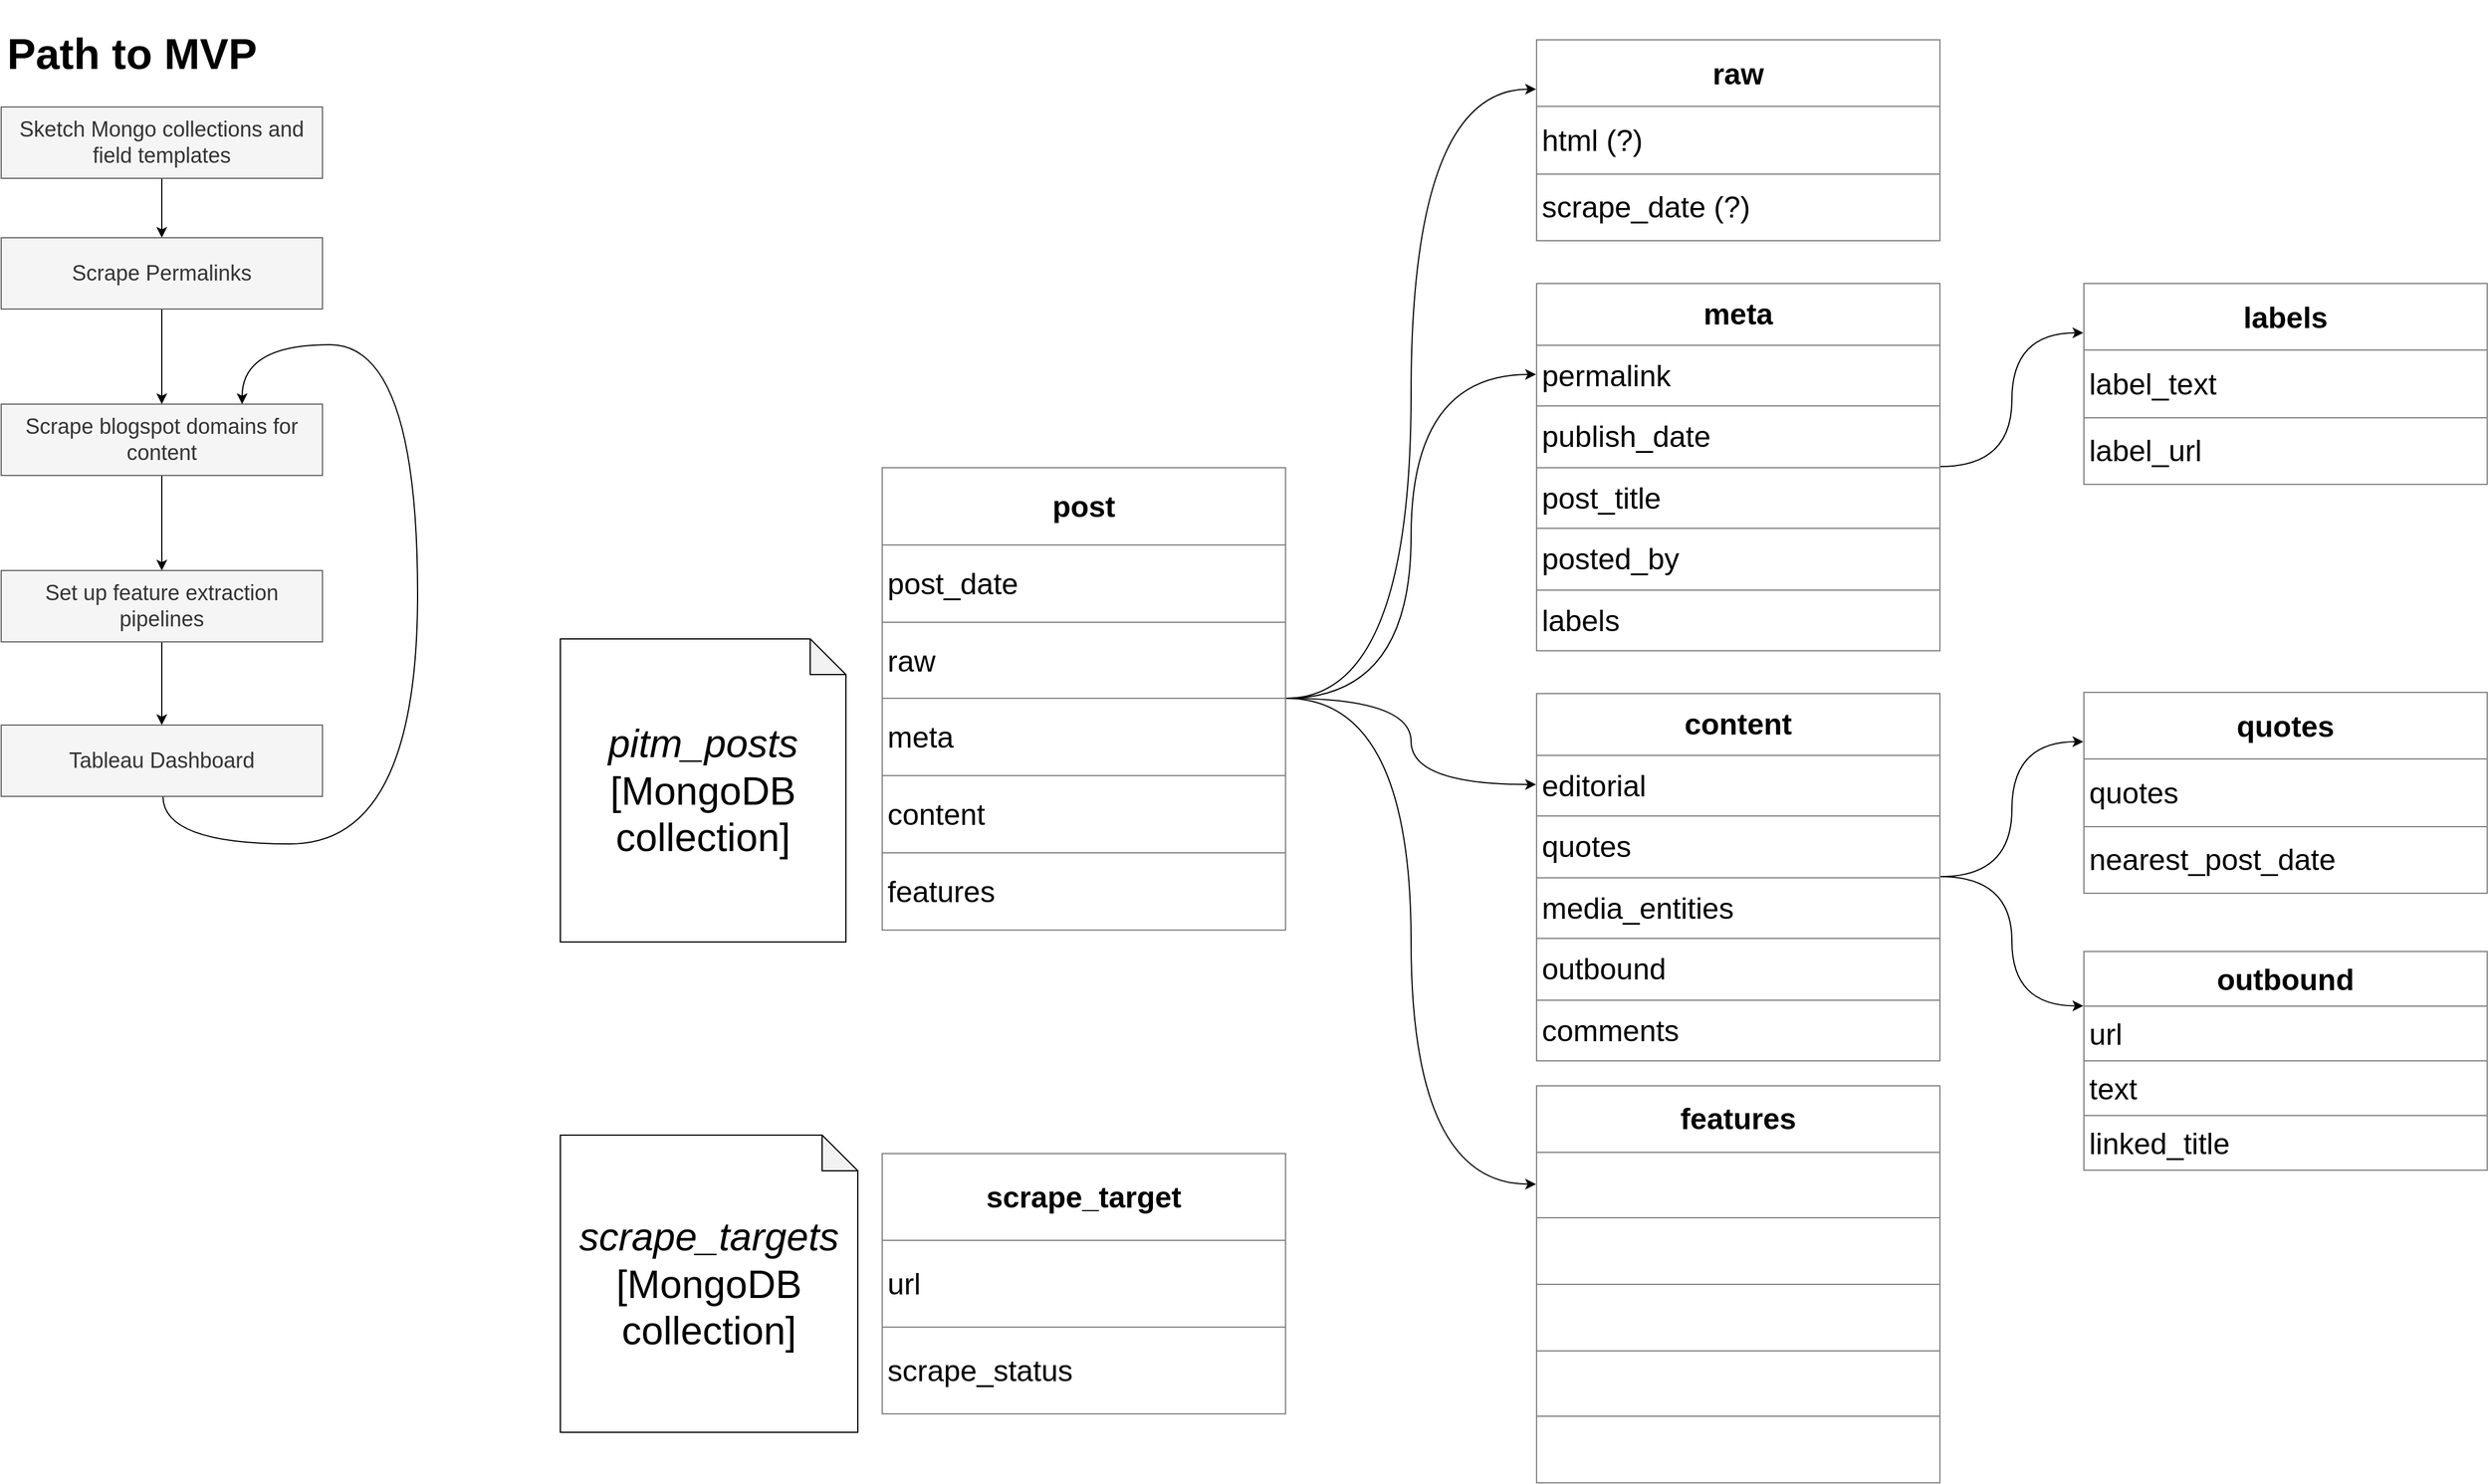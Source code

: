 <mxfile version="12.1.9" type="google" pages="1"><diagram id="_ziR-o5ngeokwJ1KxqDi" name="Page-1"><mxGraphModel dx="2990" dy="2368" grid="1" gridSize="10" guides="1" tooltips="1" connect="1" arrows="1" fold="1" page="1" pageScale="1" pageWidth="1100" pageHeight="850" math="0" shadow="0"><root><mxCell id="0"/><mxCell id="1" parent="0"/><mxCell id="036-bfvoPh7x_WeOXBit-34" style="edgeStyle=orthogonalEdgeStyle;curved=1;rounded=0;orthogonalLoop=1;jettySize=auto;html=1;entryX=0.5;entryY=0;entryDx=0;entryDy=0;fontSize=18;" edge="1" parent="1" source="036-bfvoPh7x_WeOXBit-3" target="036-bfvoPh7x_WeOXBit-32"><mxGeometry relative="1" as="geometry"/></mxCell><mxCell id="036-bfvoPh7x_WeOXBit-3" value="Sketch Mongo collections and field templates" style="rounded=0;whiteSpace=wrap;html=1;fillColor=#f5f5f5;strokeColor=#666666;fontColor=#333333;fontSize=18;" vertex="1" parent="1"><mxGeometry x="78" y="-731" width="270" height="60" as="geometry"/></mxCell><mxCell id="036-bfvoPh7x_WeOXBit-16" style="edgeStyle=orthogonalEdgeStyle;rounded=0;orthogonalLoop=1;jettySize=auto;html=1;entryX=0;entryY=0.25;entryDx=0;entryDy=0;fontSize=33;curved=1;" edge="1" parent="1" source="036-bfvoPh7x_WeOXBit-9" target="036-bfvoPh7x_WeOXBit-14"><mxGeometry relative="1" as="geometry"/></mxCell><mxCell id="036-bfvoPh7x_WeOXBit-17" style="edgeStyle=orthogonalEdgeStyle;rounded=0;orthogonalLoop=1;jettySize=auto;html=1;entryX=0;entryY=0.25;entryDx=0;entryDy=0;fontSize=33;curved=1;" edge="1" parent="1" source="036-bfvoPh7x_WeOXBit-9" target="036-bfvoPh7x_WeOXBit-13"><mxGeometry relative="1" as="geometry"/></mxCell><mxCell id="036-bfvoPh7x_WeOXBit-18" style="edgeStyle=orthogonalEdgeStyle;rounded=0;orthogonalLoop=1;jettySize=auto;html=1;entryX=0;entryY=0.25;entryDx=0;entryDy=0;fontSize=33;curved=1;" edge="1" parent="1" source="036-bfvoPh7x_WeOXBit-9" target="036-bfvoPh7x_WeOXBit-15"><mxGeometry relative="1" as="geometry"/></mxCell><mxCell id="036-bfvoPh7x_WeOXBit-46" style="edgeStyle=orthogonalEdgeStyle;curved=1;rounded=0;orthogonalLoop=1;jettySize=auto;html=1;entryX=0;entryY=0.25;entryDx=0;entryDy=0;fontSize=18;" edge="1" parent="1" source="036-bfvoPh7x_WeOXBit-9" target="036-bfvoPh7x_WeOXBit-45"><mxGeometry relative="1" as="geometry"/></mxCell><mxCell id="036-bfvoPh7x_WeOXBit-9" value="&lt;table border=&quot;1&quot; width=&quot;100%&quot; cellpadding=&quot;4&quot; style=&quot;width: 100% ; height: 100% ; border-collapse: collapse ; font-size: 25px&quot;&gt;&lt;tbody style=&quot;font-size: 25px&quot;&gt;&lt;tr style=&quot;font-size: 25px&quot;&gt;&lt;th align=&quot;center&quot; style=&quot;font-size: 25px&quot;&gt;post&lt;/th&gt;&lt;/tr&gt;&lt;tr&gt;&lt;td&gt;post_date&lt;/td&gt;&lt;/tr&gt;&lt;tr&gt;&lt;td&gt;raw&lt;/td&gt;&lt;/tr&gt;&lt;tr&gt;&lt;td&gt;meta&lt;/td&gt;&lt;/tr&gt;&lt;tr&gt;&lt;td&gt;content&lt;/td&gt;&lt;/tr&gt;&lt;tr&gt;&lt;td&gt;features&lt;/td&gt;&lt;/tr&gt;&lt;/tbody&gt;&lt;/table&gt;" style="text;html=1;strokeColor=none;fillColor=none;overflow=fill;fontSize=25;" vertex="1" parent="1"><mxGeometry x="818" y="-428.5" width="340" height="390" as="geometry"/></mxCell><mxCell id="036-bfvoPh7x_WeOXBit-11" value="&lt;i&gt;pitm_posts&lt;br&gt;&lt;/i&gt;[MongoDB&lt;br&gt;collection]" style="shape=note;whiteSpace=wrap;html=1;backgroundOutline=1;darkOpacity=0.05;fontSize=33;" vertex="1" parent="1"><mxGeometry x="548" y="-283.5" width="240" height="255" as="geometry"/></mxCell><mxCell id="036-bfvoPh7x_WeOXBit-47" style="edgeStyle=orthogonalEdgeStyle;curved=1;rounded=0;orthogonalLoop=1;jettySize=auto;html=1;entryX=0;entryY=0.25;entryDx=0;entryDy=0;fontSize=18;" edge="1" parent="1" source="036-bfvoPh7x_WeOXBit-13" target="036-bfvoPh7x_WeOXBit-44"><mxGeometry relative="1" as="geometry"/></mxCell><mxCell id="036-bfvoPh7x_WeOXBit-49" style="edgeStyle=orthogonalEdgeStyle;curved=1;rounded=0;orthogonalLoop=1;jettySize=auto;html=1;entryX=0;entryY=0.25;entryDx=0;entryDy=0;fontSize=18;" edge="1" parent="1" source="036-bfvoPh7x_WeOXBit-13" target="036-bfvoPh7x_WeOXBit-48"><mxGeometry relative="1" as="geometry"/></mxCell><mxCell id="036-bfvoPh7x_WeOXBit-13" value="&lt;table border=&quot;1&quot; width=&quot;100%&quot; cellpadding=&quot;4&quot; style=&quot;width: 100% ; height: 100% ; border-collapse: collapse ; font-size: 25px&quot;&gt;&lt;tbody style=&quot;font-size: 25px&quot;&gt;&lt;tr style=&quot;font-size: 25px&quot;&gt;&lt;th align=&quot;center&quot; style=&quot;font-size: 25px&quot;&gt;content&lt;/th&gt;&lt;/tr&gt;&lt;tr&gt;&lt;td&gt;editorial&lt;/td&gt;&lt;/tr&gt;&lt;tr&gt;&lt;td&gt;quotes&lt;/td&gt;&lt;/tr&gt;&lt;tr&gt;&lt;td&gt;media_entities&lt;br&gt;&lt;/td&gt;&lt;/tr&gt;&lt;tr&gt;&lt;td&gt;outbound&lt;/td&gt;&lt;/tr&gt;&lt;tr&gt;&lt;td&gt;comments&lt;/td&gt;&lt;/tr&gt;&lt;/tbody&gt;&lt;/table&gt;" style="text;html=1;strokeColor=none;fillColor=none;overflow=fill;fontSize=25;" vertex="1" parent="1"><mxGeometry x="1368" y="-238.5" width="340" height="310" as="geometry"/></mxCell><mxCell id="036-bfvoPh7x_WeOXBit-41" style="edgeStyle=orthogonalEdgeStyle;curved=1;rounded=0;orthogonalLoop=1;jettySize=auto;html=1;entryX=0;entryY=0.25;entryDx=0;entryDy=0;fontSize=18;" edge="1" parent="1" source="036-bfvoPh7x_WeOXBit-14" target="036-bfvoPh7x_WeOXBit-40"><mxGeometry relative="1" as="geometry"/></mxCell><mxCell id="036-bfvoPh7x_WeOXBit-14" value="&lt;table border=&quot;1&quot; width=&quot;100%&quot; cellpadding=&quot;4&quot; style=&quot;width: 100% ; height: 100% ; border-collapse: collapse ; font-size: 25px&quot;&gt;&lt;tbody style=&quot;font-size: 25px&quot;&gt;&lt;tr style=&quot;font-size: 25px&quot;&gt;&lt;th align=&quot;center&quot; style=&quot;font-size: 25px&quot;&gt;meta&lt;/th&gt;&lt;/tr&gt;&lt;tr&gt;&lt;td&gt;permalink&lt;/td&gt;&lt;/tr&gt;&lt;tr&gt;&lt;td&gt;publish_date&lt;/td&gt;&lt;/tr&gt;&lt;tr&gt;&lt;td&gt;post_title&lt;/td&gt;&lt;/tr&gt;&lt;tr&gt;&lt;td&gt;posted_by&lt;/td&gt;&lt;/tr&gt;&lt;tr&gt;&lt;td&gt;labels&lt;/td&gt;&lt;/tr&gt;&lt;/tbody&gt;&lt;/table&gt;" style="text;html=1;strokeColor=none;fillColor=none;overflow=fill;fontSize=25;" vertex="1" parent="1"><mxGeometry x="1368" y="-583.5" width="340" height="310" as="geometry"/></mxCell><mxCell id="036-bfvoPh7x_WeOXBit-15" value="&lt;table border=&quot;1&quot; width=&quot;100%&quot; cellpadding=&quot;4&quot; style=&quot;width: 100% ; height: 100% ; border-collapse: collapse ; font-size: 25px&quot;&gt;&lt;tbody style=&quot;font-size: 25px&quot;&gt;&lt;tr style=&quot;font-size: 25px&quot;&gt;&lt;th align=&quot;center&quot; style=&quot;font-size: 25px&quot;&gt;features&lt;/th&gt;&lt;/tr&gt;&lt;tr&gt;&lt;td&gt;&lt;br&gt;&lt;/td&gt;&lt;/tr&gt;&lt;tr&gt;&lt;td&gt;&lt;br&gt;&lt;/td&gt;&lt;/tr&gt;&lt;tr&gt;&lt;td&gt;&lt;br&gt;&lt;/td&gt;&lt;/tr&gt;&lt;tr&gt;&lt;td&gt;&lt;br&gt;&lt;/td&gt;&lt;/tr&gt;&lt;tr&gt;&lt;td&gt;&lt;br&gt;&lt;/td&gt;&lt;/tr&gt;&lt;/tbody&gt;&lt;/table&gt;" style="text;html=1;strokeColor=none;fillColor=none;overflow=fill;fontSize=25;" vertex="1" parent="1"><mxGeometry x="1368" y="91.5" width="340" height="335" as="geometry"/></mxCell><mxCell id="036-bfvoPh7x_WeOXBit-23" style="edgeStyle=orthogonalEdgeStyle;rounded=0;orthogonalLoop=1;jettySize=auto;html=1;fontSize=18;" edge="1" parent="1" source="036-bfvoPh7x_WeOXBit-19" target="036-bfvoPh7x_WeOXBit-21"><mxGeometry relative="1" as="geometry"/></mxCell><mxCell id="036-bfvoPh7x_WeOXBit-19" value="Scrape blogspot domains for content" style="rounded=0;whiteSpace=wrap;html=1;fillColor=#f5f5f5;strokeColor=#666666;fontColor=#333333;fontSize=18;" vertex="1" parent="1"><mxGeometry x="78" y="-481" width="270" height="60" as="geometry"/></mxCell><mxCell id="036-bfvoPh7x_WeOXBit-25" style="edgeStyle=orthogonalEdgeStyle;rounded=0;orthogonalLoop=1;jettySize=auto;html=1;fontSize=18;" edge="1" parent="1" source="036-bfvoPh7x_WeOXBit-21" target="036-bfvoPh7x_WeOXBit-24"><mxGeometry relative="1" as="geometry"/></mxCell><mxCell id="036-bfvoPh7x_WeOXBit-21" value="Set up feature extraction pipelines" style="rounded=0;whiteSpace=wrap;html=1;fillColor=#f5f5f5;strokeColor=#666666;fontColor=#333333;fontSize=18;" vertex="1" parent="1"><mxGeometry x="78" y="-341" width="270" height="60" as="geometry"/></mxCell><mxCell id="036-bfvoPh7x_WeOXBit-30" style="edgeStyle=orthogonalEdgeStyle;curved=1;rounded=0;orthogonalLoop=1;jettySize=auto;html=1;entryX=0.75;entryY=0;entryDx=0;entryDy=0;fontSize=18;" edge="1" parent="1" source="036-bfvoPh7x_WeOXBit-24" target="036-bfvoPh7x_WeOXBit-19"><mxGeometry relative="1" as="geometry"><Array as="points"><mxPoint x="214" y="-111"/><mxPoint x="428" y="-111"/><mxPoint x="428" y="-531"/><mxPoint x="280" y="-531"/></Array></mxGeometry></mxCell><mxCell id="036-bfvoPh7x_WeOXBit-24" value="Tableau Dashboard" style="rounded=0;whiteSpace=wrap;html=1;fillColor=#f5f5f5;strokeColor=#666666;fontColor=#333333;fontSize=18;" vertex="1" parent="1"><mxGeometry x="78" y="-211" width="270" height="60" as="geometry"/></mxCell><mxCell id="036-bfvoPh7x_WeOXBit-31" value="&lt;h1&gt;Path to MVP&lt;/h1&gt;" style="text;html=1;strokeColor=none;fillColor=none;spacing=5;spacingTop=-20;whiteSpace=wrap;overflow=hidden;rounded=0;fontSize=18;" vertex="1" parent="1"><mxGeometry x="78" y="-811" width="300" height="70" as="geometry"/></mxCell><mxCell id="036-bfvoPh7x_WeOXBit-35" style="edgeStyle=orthogonalEdgeStyle;curved=1;rounded=0;orthogonalLoop=1;jettySize=auto;html=1;entryX=0.5;entryY=0;entryDx=0;entryDy=0;fontSize=18;" edge="1" parent="1" source="036-bfvoPh7x_WeOXBit-32" target="036-bfvoPh7x_WeOXBit-19"><mxGeometry relative="1" as="geometry"/></mxCell><mxCell id="036-bfvoPh7x_WeOXBit-32" value="Scrape Permalinks" style="rounded=0;whiteSpace=wrap;html=1;fillColor=#f5f5f5;strokeColor=#666666;fontColor=#333333;fontSize=18;" vertex="1" parent="1"><mxGeometry x="78" y="-621" width="270" height="60" as="geometry"/></mxCell><mxCell id="036-bfvoPh7x_WeOXBit-36" value="&lt;i&gt;scrape_targets&lt;br&gt;&lt;/i&gt;[MongoDB&lt;br&gt;collection]" style="shape=note;whiteSpace=wrap;html=1;backgroundOutline=1;darkOpacity=0.05;fontSize=33;" vertex="1" parent="1"><mxGeometry x="548" y="134" width="250" height="250" as="geometry"/></mxCell><mxCell id="036-bfvoPh7x_WeOXBit-40" value="&lt;table border=&quot;1&quot; width=&quot;100%&quot; cellpadding=&quot;4&quot; style=&quot;width: 100% ; height: 100% ; border-collapse: collapse ; font-size: 25px&quot;&gt;&lt;tbody style=&quot;font-size: 25px&quot;&gt;&lt;tr style=&quot;font-size: 25px&quot;&gt;&lt;th align=&quot;center&quot; style=&quot;font-size: 25px&quot;&gt;labels&lt;/th&gt;&lt;/tr&gt;&lt;tr&gt;&lt;td&gt;label_text&lt;/td&gt;&lt;/tr&gt;&lt;tr&gt;&lt;td&gt;label_url&lt;/td&gt;&lt;/tr&gt;&lt;/tbody&gt;&lt;/table&gt;" style="text;html=1;strokeColor=none;fillColor=none;overflow=fill;fontSize=25;" vertex="1" parent="1"><mxGeometry x="1828" y="-583.5" width="340" height="170" as="geometry"/></mxCell><mxCell id="036-bfvoPh7x_WeOXBit-44" value="&lt;table border=&quot;1&quot; width=&quot;100%&quot; cellpadding=&quot;4&quot; style=&quot;width: 100% ; height: 100% ; border-collapse: collapse ; font-size: 25px&quot;&gt;&lt;tbody style=&quot;font-size: 25px&quot;&gt;&lt;tr style=&quot;font-size: 25px&quot;&gt;&lt;th align=&quot;center&quot; style=&quot;font-size: 25px&quot;&gt;quotes&lt;/th&gt;&lt;/tr&gt;&lt;tr&gt;&lt;td&gt;quotes&lt;br&gt;&lt;/td&gt;&lt;/tr&gt;&lt;tr&gt;&lt;td&gt;nearest_post_date&lt;/td&gt;&lt;/tr&gt;&lt;/tbody&gt;&lt;/table&gt;" style="text;html=1;strokeColor=none;fillColor=none;overflow=fill;fontSize=25;" vertex="1" parent="1"><mxGeometry x="1828" y="-239.5" width="340" height="170" as="geometry"/></mxCell><mxCell id="036-bfvoPh7x_WeOXBit-45" value="&lt;table border=&quot;1&quot; width=&quot;100%&quot; cellpadding=&quot;4&quot; style=&quot;width: 100% ; height: 100% ; border-collapse: collapse ; font-size: 25px&quot;&gt;&lt;tbody style=&quot;font-size: 25px&quot;&gt;&lt;tr style=&quot;font-size: 25px&quot;&gt;&lt;th align=&quot;center&quot; style=&quot;font-size: 25px&quot;&gt;raw&lt;/th&gt;&lt;/tr&gt;&lt;tr&gt;&lt;td&gt;html (?)&lt;/td&gt;&lt;/tr&gt;&lt;tr&gt;&lt;td&gt;scrape_date (?)&lt;/td&gt;&lt;/tr&gt;&lt;/tbody&gt;&lt;/table&gt;" style="text;html=1;strokeColor=none;fillColor=none;overflow=fill;fontSize=25;" vertex="1" parent="1"><mxGeometry x="1368" y="-788.5" width="340" height="170" as="geometry"/></mxCell><mxCell id="036-bfvoPh7x_WeOXBit-48" value="&lt;table border=&quot;1&quot; width=&quot;100%&quot; cellpadding=&quot;4&quot; style=&quot;width: 100% ; height: 100% ; border-collapse: collapse ; font-size: 25px&quot;&gt;&lt;tbody style=&quot;font-size: 25px&quot;&gt;&lt;tr style=&quot;font-size: 25px&quot;&gt;&lt;th align=&quot;center&quot; style=&quot;font-size: 25px&quot;&gt;outbound&lt;/th&gt;&lt;/tr&gt;&lt;tr&gt;&lt;td&gt;url&lt;/td&gt;&lt;/tr&gt;&lt;tr&gt;&lt;td&gt;text&lt;/td&gt;&lt;/tr&gt;&lt;tr&gt;&lt;td&gt;linked_title&lt;/td&gt;&lt;/tr&gt;&lt;/tbody&gt;&lt;/table&gt;" style="text;html=1;strokeColor=none;fillColor=none;overflow=fill;fontSize=25;" vertex="1" parent="1"><mxGeometry x="1828" y="-21" width="340" height="185" as="geometry"/></mxCell><mxCell id="036-bfvoPh7x_WeOXBit-50" value="&lt;table border=&quot;1&quot; width=&quot;100%&quot; cellpadding=&quot;4&quot; style=&quot;width: 100% ; height: 100% ; border-collapse: collapse ; font-size: 25px&quot;&gt;&lt;tbody style=&quot;font-size: 25px&quot;&gt;&lt;tr style=&quot;font-size: 25px&quot;&gt;&lt;th align=&quot;center&quot; style=&quot;font-size: 25px&quot;&gt;scrape_target&lt;/th&gt;&lt;/tr&gt;&lt;tr&gt;&lt;td&gt;url&lt;/td&gt;&lt;/tr&gt;&lt;tr&gt;&lt;td&gt;scrape_status&lt;/td&gt;&lt;/tr&gt;&lt;/tbody&gt;&lt;/table&gt;" style="text;html=1;strokeColor=none;fillColor=none;overflow=fill;fontSize=25;" vertex="1" parent="1"><mxGeometry x="818" y="149" width="340" height="220" as="geometry"/></mxCell></root></mxGraphModel></diagram></mxfile>
